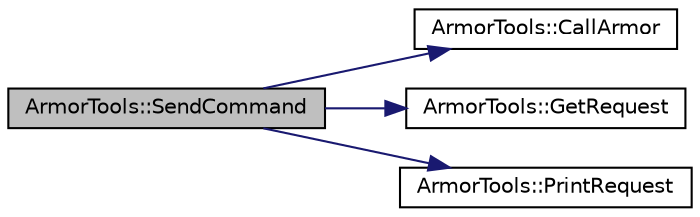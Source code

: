 digraph "ArmorTools::SendCommand"
{
 // LATEX_PDF_SIZE
  edge [fontname="Helvetica",fontsize="10",labelfontname="Helvetica",labelfontsize="10"];
  node [fontname="Helvetica",fontsize="10",shape=record];
  rankdir="LR";
  Node1 [label="ArmorTools::SendCommand",height=0.2,width=0.4,color="black", fillcolor="grey75", style="filled", fontcolor="black",tooltip="fill in a command and send it to aRMOR"];
  Node1 -> Node2 [color="midnightblue",fontsize="10",style="solid",fontname="Helvetica"];
  Node2 [label="ArmorTools::CallArmor",height=0.2,width=0.4,color="black", fillcolor="white", style="filled",URL="$a00195_aac98d4f9b2ce2cbefba61684d1f505bf.html#aac98d4f9b2ce2cbefba61684d1f505bf",tooltip="send a command to the aRMOR service."];
  Node1 -> Node3 [color="midnightblue",fontsize="10",style="solid",fontname="Helvetica"];
  Node3 [label="ArmorTools::GetRequest",height=0.2,width=0.4,color="black", fillcolor="white", style="filled",URL="$a00195_a76e1517409d261c03ce712a4a5e4a093.html#a76e1517409d261c03ce712a4a5e4a093",tooltip="quick generation of an aRMOR request"];
  Node1 -> Node4 [color="midnightblue",fontsize="10",style="solid",fontname="Helvetica"];
  Node4 [label="ArmorTools::PrintRequest",height=0.2,width=0.4,color="black", fillcolor="white", style="filled",URL="$a00195_a451163e1278ec49f4d214b33111d166d.html#a451163e1278ec49f4d214b33111d166d",tooltip="print a request to the screen."];
}
